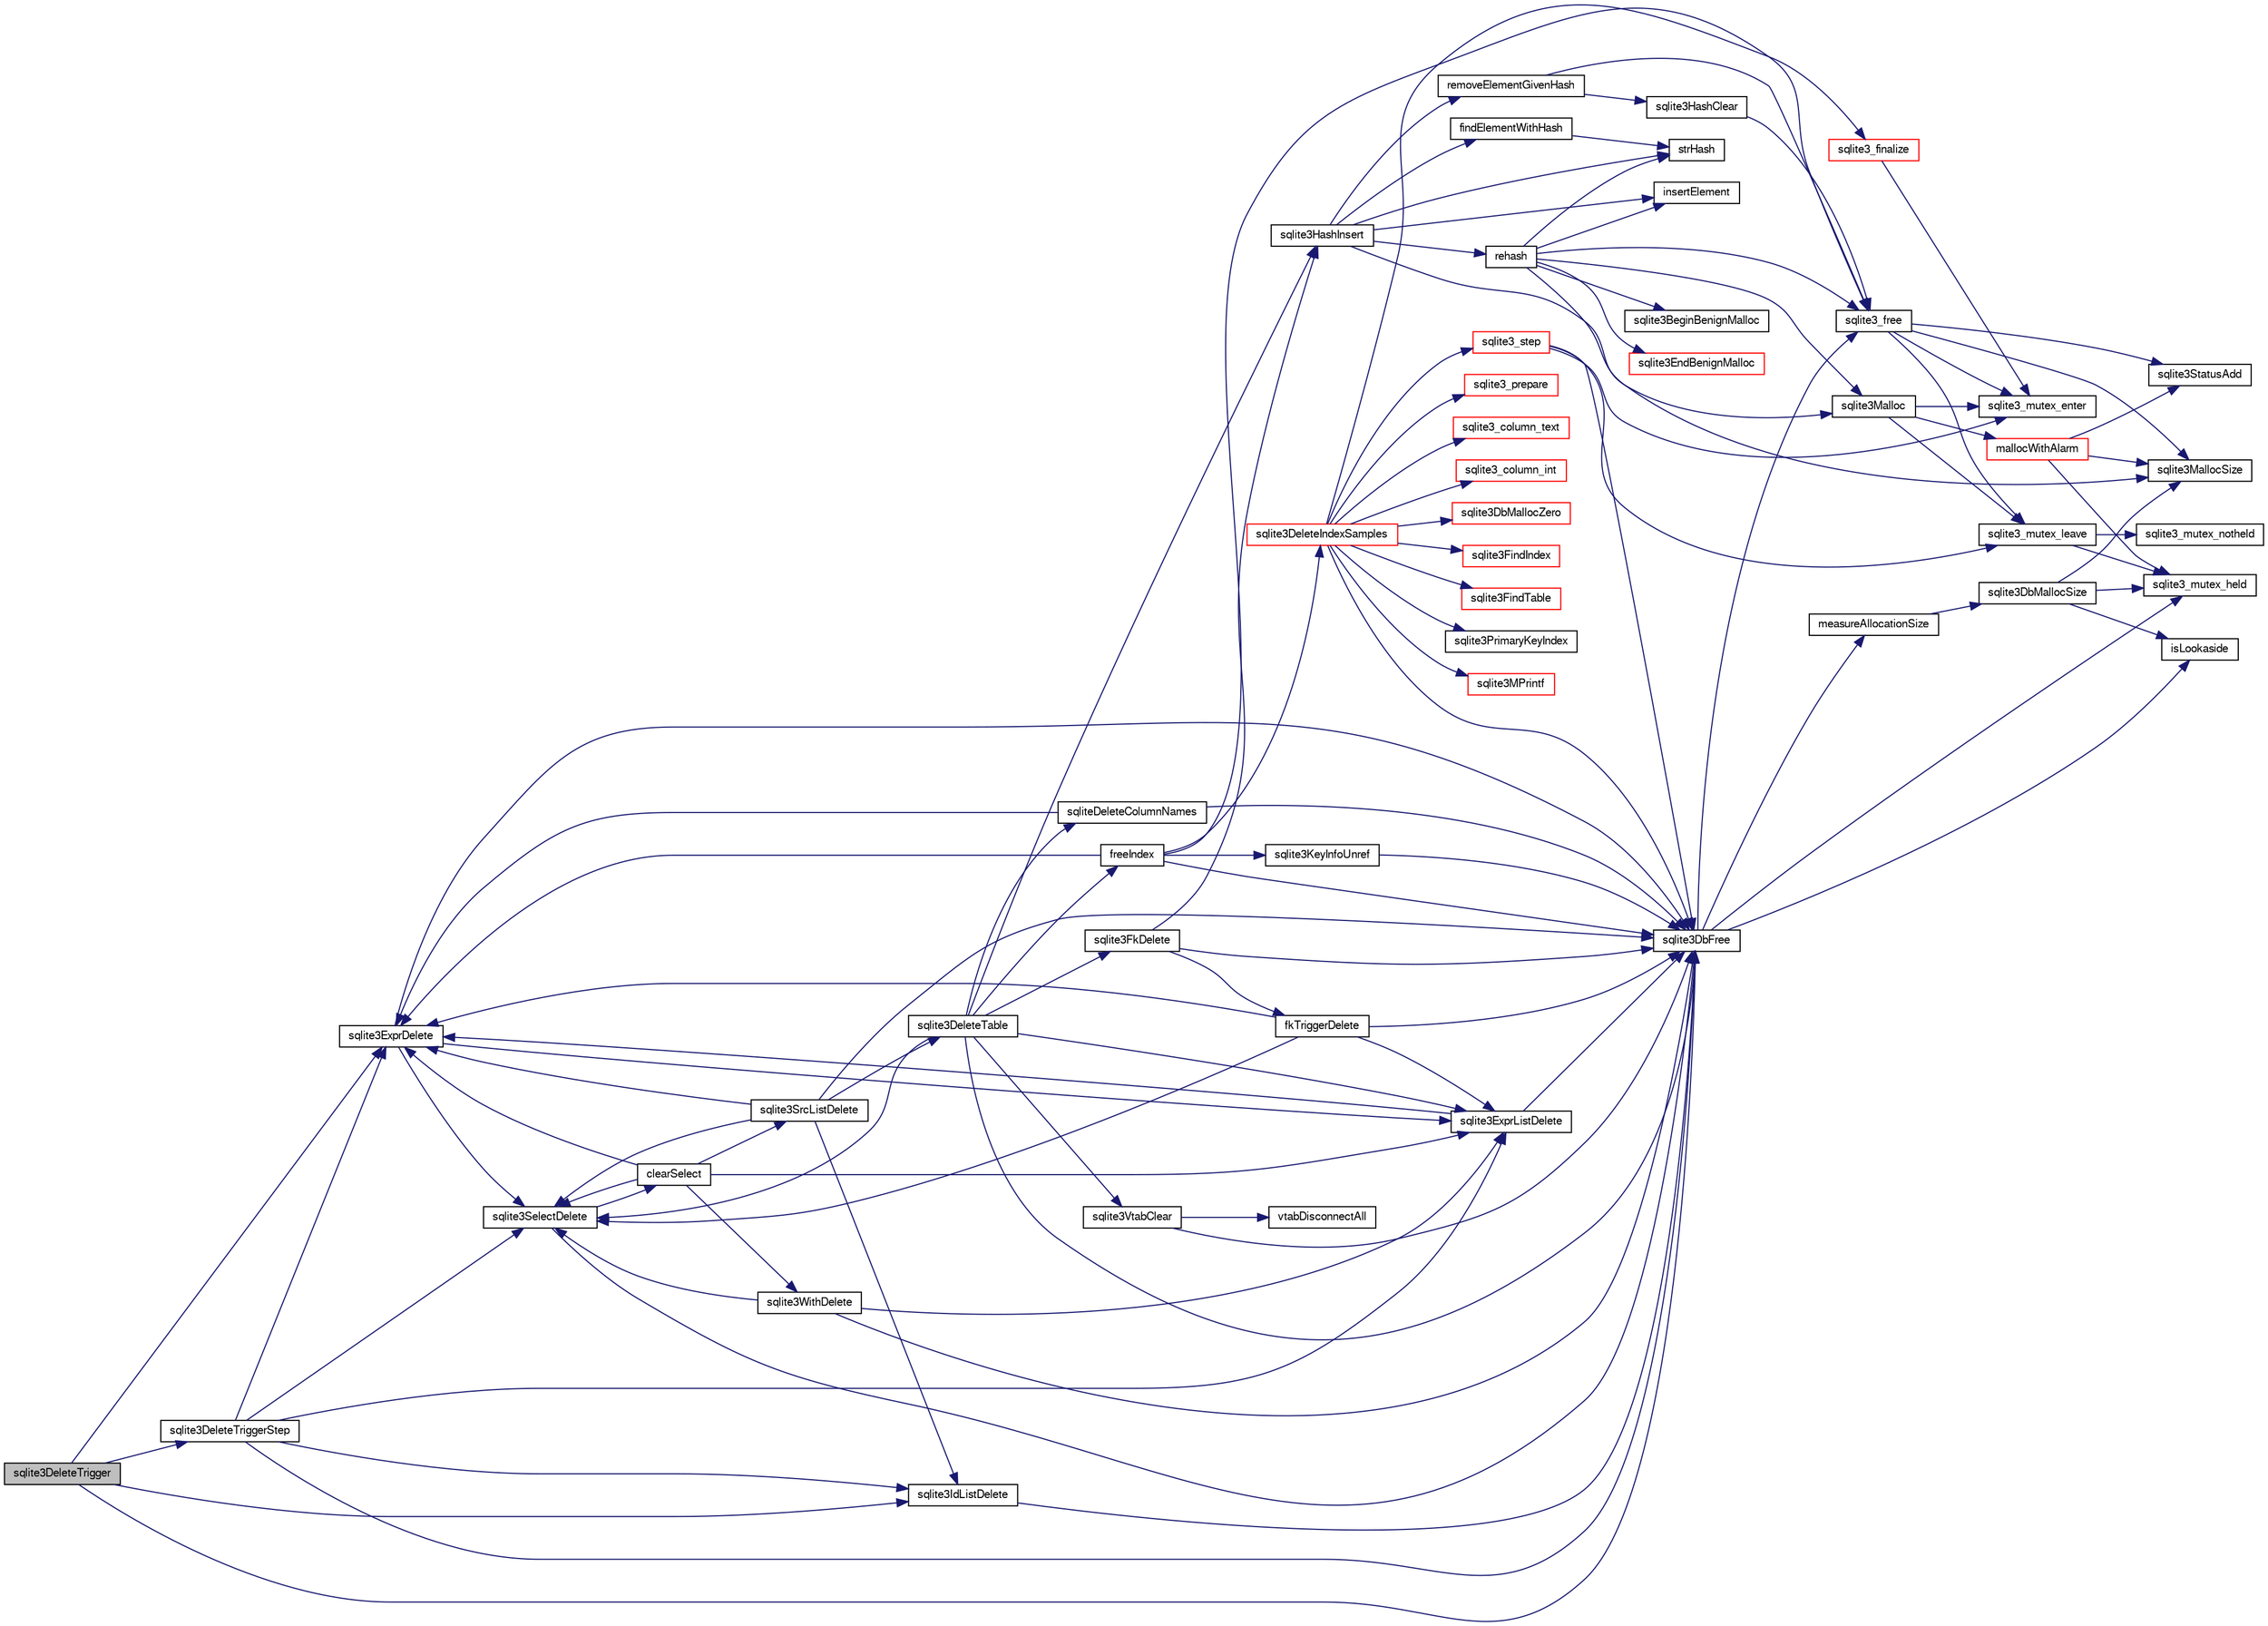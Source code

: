 digraph "sqlite3DeleteTrigger"
{
  edge [fontname="FreeSans",fontsize="10",labelfontname="FreeSans",labelfontsize="10"];
  node [fontname="FreeSans",fontsize="10",shape=record];
  rankdir="LR";
  Node498175 [label="sqlite3DeleteTrigger",height=0.2,width=0.4,color="black", fillcolor="grey75", style="filled", fontcolor="black"];
  Node498175 -> Node498176 [color="midnightblue",fontsize="10",style="solid",fontname="FreeSans"];
  Node498176 [label="sqlite3DeleteTriggerStep",height=0.2,width=0.4,color="black", fillcolor="white", style="filled",URL="$sqlite3_8c.html#a53f07c621cb9933a2287e26026abce8a"];
  Node498176 -> Node498177 [color="midnightblue",fontsize="10",style="solid",fontname="FreeSans"];
  Node498177 [label="sqlite3ExprDelete",height=0.2,width=0.4,color="black", fillcolor="white", style="filled",URL="$sqlite3_8c.html#ae4e21ab5918e0428fbaa9e615dceb309"];
  Node498177 -> Node498178 [color="midnightblue",fontsize="10",style="solid",fontname="FreeSans"];
  Node498178 [label="sqlite3DbFree",height=0.2,width=0.4,color="black", fillcolor="white", style="filled",URL="$sqlite3_8c.html#ac70ab821a6607b4a1b909582dc37a069"];
  Node498178 -> Node498179 [color="midnightblue",fontsize="10",style="solid",fontname="FreeSans"];
  Node498179 [label="sqlite3_mutex_held",height=0.2,width=0.4,color="black", fillcolor="white", style="filled",URL="$sqlite3_8c.html#acf77da68932b6bc163c5e68547ecc3e7"];
  Node498178 -> Node498180 [color="midnightblue",fontsize="10",style="solid",fontname="FreeSans"];
  Node498180 [label="measureAllocationSize",height=0.2,width=0.4,color="black", fillcolor="white", style="filled",URL="$sqlite3_8c.html#a45731e644a22fdb756e2b6337224217a"];
  Node498180 -> Node498181 [color="midnightblue",fontsize="10",style="solid",fontname="FreeSans"];
  Node498181 [label="sqlite3DbMallocSize",height=0.2,width=0.4,color="black", fillcolor="white", style="filled",URL="$sqlite3_8c.html#aa397e5a8a03495203a0767abf0a71f86"];
  Node498181 -> Node498182 [color="midnightblue",fontsize="10",style="solid",fontname="FreeSans"];
  Node498182 [label="sqlite3MallocSize",height=0.2,width=0.4,color="black", fillcolor="white", style="filled",URL="$sqlite3_8c.html#acf5d2a5f35270bafb050bd2def576955"];
  Node498181 -> Node498179 [color="midnightblue",fontsize="10",style="solid",fontname="FreeSans"];
  Node498181 -> Node498183 [color="midnightblue",fontsize="10",style="solid",fontname="FreeSans"];
  Node498183 [label="isLookaside",height=0.2,width=0.4,color="black", fillcolor="white", style="filled",URL="$sqlite3_8c.html#a770fa05ff9717b75e16f4d968a77b897"];
  Node498178 -> Node498183 [color="midnightblue",fontsize="10",style="solid",fontname="FreeSans"];
  Node498178 -> Node498184 [color="midnightblue",fontsize="10",style="solid",fontname="FreeSans"];
  Node498184 [label="sqlite3_free",height=0.2,width=0.4,color="black", fillcolor="white", style="filled",URL="$sqlite3_8c.html#a6552349e36a8a691af5487999ab09519"];
  Node498184 -> Node498185 [color="midnightblue",fontsize="10",style="solid",fontname="FreeSans"];
  Node498185 [label="sqlite3_mutex_enter",height=0.2,width=0.4,color="black", fillcolor="white", style="filled",URL="$sqlite3_8c.html#a1c12cde690bd89f104de5cbad12a6bf5"];
  Node498184 -> Node498186 [color="midnightblue",fontsize="10",style="solid",fontname="FreeSans"];
  Node498186 [label="sqlite3StatusAdd",height=0.2,width=0.4,color="black", fillcolor="white", style="filled",URL="$sqlite3_8c.html#afa029f93586aeab4cc85360905dae9cd"];
  Node498184 -> Node498182 [color="midnightblue",fontsize="10",style="solid",fontname="FreeSans"];
  Node498184 -> Node498187 [color="midnightblue",fontsize="10",style="solid",fontname="FreeSans"];
  Node498187 [label="sqlite3_mutex_leave",height=0.2,width=0.4,color="black", fillcolor="white", style="filled",URL="$sqlite3_8c.html#a5838d235601dbd3c1fa993555c6bcc93"];
  Node498187 -> Node498179 [color="midnightblue",fontsize="10",style="solid",fontname="FreeSans"];
  Node498187 -> Node498188 [color="midnightblue",fontsize="10",style="solid",fontname="FreeSans"];
  Node498188 [label="sqlite3_mutex_notheld",height=0.2,width=0.4,color="black", fillcolor="white", style="filled",URL="$sqlite3_8c.html#a83967c837c1c000d3b5adcfaa688f5dc"];
  Node498177 -> Node498189 [color="midnightblue",fontsize="10",style="solid",fontname="FreeSans"];
  Node498189 [label="sqlite3SelectDelete",height=0.2,width=0.4,color="black", fillcolor="white", style="filled",URL="$sqlite3_8c.html#a0f56959f0acac85496744f0d068854a0"];
  Node498189 -> Node498190 [color="midnightblue",fontsize="10",style="solid",fontname="FreeSans"];
  Node498190 [label="clearSelect",height=0.2,width=0.4,color="black", fillcolor="white", style="filled",URL="$sqlite3_8c.html#ac083bac4f2f02c26aa02fc24ca8c2dd9"];
  Node498190 -> Node498191 [color="midnightblue",fontsize="10",style="solid",fontname="FreeSans"];
  Node498191 [label="sqlite3ExprListDelete",height=0.2,width=0.4,color="black", fillcolor="white", style="filled",URL="$sqlite3_8c.html#ae9cd46eac81e86a04ed8c09b99fc3c10"];
  Node498191 -> Node498177 [color="midnightblue",fontsize="10",style="solid",fontname="FreeSans"];
  Node498191 -> Node498178 [color="midnightblue",fontsize="10",style="solid",fontname="FreeSans"];
  Node498190 -> Node498192 [color="midnightblue",fontsize="10",style="solid",fontname="FreeSans"];
  Node498192 [label="sqlite3SrcListDelete",height=0.2,width=0.4,color="black", fillcolor="white", style="filled",URL="$sqlite3_8c.html#acc250a3e5e7fd8889a16a9f28e3e7312"];
  Node498192 -> Node498178 [color="midnightblue",fontsize="10",style="solid",fontname="FreeSans"];
  Node498192 -> Node498193 [color="midnightblue",fontsize="10",style="solid",fontname="FreeSans"];
  Node498193 [label="sqlite3DeleteTable",height=0.2,width=0.4,color="black", fillcolor="white", style="filled",URL="$sqlite3_8c.html#a7fd3d507375a381a3807f92735318973"];
  Node498193 -> Node498194 [color="midnightblue",fontsize="10",style="solid",fontname="FreeSans"];
  Node498194 [label="sqlite3HashInsert",height=0.2,width=0.4,color="black", fillcolor="white", style="filled",URL="$sqlite3_8c.html#aebbc6c13b3c139d5f3463938f441da3d"];
  Node498194 -> Node498195 [color="midnightblue",fontsize="10",style="solid",fontname="FreeSans"];
  Node498195 [label="findElementWithHash",height=0.2,width=0.4,color="black", fillcolor="white", style="filled",URL="$sqlite3_8c.html#a75c0f574fa5d51702434c6e980d57d7f"];
  Node498195 -> Node498196 [color="midnightblue",fontsize="10",style="solid",fontname="FreeSans"];
  Node498196 [label="strHash",height=0.2,width=0.4,color="black", fillcolor="white", style="filled",URL="$sqlite3_8c.html#ad7193605dadc27cf291d54e15bdd011d"];
  Node498194 -> Node498197 [color="midnightblue",fontsize="10",style="solid",fontname="FreeSans"];
  Node498197 [label="removeElementGivenHash",height=0.2,width=0.4,color="black", fillcolor="white", style="filled",URL="$sqlite3_8c.html#a97ff4ac3846af0f8caf5426adfa2808a"];
  Node498197 -> Node498184 [color="midnightblue",fontsize="10",style="solid",fontname="FreeSans"];
  Node498197 -> Node498198 [color="midnightblue",fontsize="10",style="solid",fontname="FreeSans"];
  Node498198 [label="sqlite3HashClear",height=0.2,width=0.4,color="black", fillcolor="white", style="filled",URL="$sqlite3_8c.html#acc7a2dfa6603c59af14b3792fe463c73"];
  Node498198 -> Node498184 [color="midnightblue",fontsize="10",style="solid",fontname="FreeSans"];
  Node498194 -> Node498199 [color="midnightblue",fontsize="10",style="solid",fontname="FreeSans"];
  Node498199 [label="sqlite3Malloc",height=0.2,width=0.4,color="black", fillcolor="white", style="filled",URL="$sqlite3_8c.html#a361a2eaa846b1885f123abe46f5d8b2b"];
  Node498199 -> Node498185 [color="midnightblue",fontsize="10",style="solid",fontname="FreeSans"];
  Node498199 -> Node498200 [color="midnightblue",fontsize="10",style="solid",fontname="FreeSans"];
  Node498200 [label="mallocWithAlarm",height=0.2,width=0.4,color="red", fillcolor="white", style="filled",URL="$sqlite3_8c.html#ab070d5cf8e48ec8a6a43cf025d48598b"];
  Node498200 -> Node498179 [color="midnightblue",fontsize="10",style="solid",fontname="FreeSans"];
  Node498200 -> Node498182 [color="midnightblue",fontsize="10",style="solid",fontname="FreeSans"];
  Node498200 -> Node498186 [color="midnightblue",fontsize="10",style="solid",fontname="FreeSans"];
  Node498199 -> Node498187 [color="midnightblue",fontsize="10",style="solid",fontname="FreeSans"];
  Node498194 -> Node498204 [color="midnightblue",fontsize="10",style="solid",fontname="FreeSans"];
  Node498204 [label="rehash",height=0.2,width=0.4,color="black", fillcolor="white", style="filled",URL="$sqlite3_8c.html#a4851529638f6c7af16239ee6e2dcc628"];
  Node498204 -> Node498205 [color="midnightblue",fontsize="10",style="solid",fontname="FreeSans"];
  Node498205 [label="sqlite3BeginBenignMalloc",height=0.2,width=0.4,color="black", fillcolor="white", style="filled",URL="$sqlite3_8c.html#a3344c0e2b1b6df701a1cb326602fac14"];
  Node498204 -> Node498199 [color="midnightblue",fontsize="10",style="solid",fontname="FreeSans"];
  Node498204 -> Node498206 [color="midnightblue",fontsize="10",style="solid",fontname="FreeSans"];
  Node498206 [label="sqlite3EndBenignMalloc",height=0.2,width=0.4,color="red", fillcolor="white", style="filled",URL="$sqlite3_8c.html#a4582127cc64d483dc66c7acf9d8d8fbb"];
  Node498204 -> Node498184 [color="midnightblue",fontsize="10",style="solid",fontname="FreeSans"];
  Node498204 -> Node498182 [color="midnightblue",fontsize="10",style="solid",fontname="FreeSans"];
  Node498204 -> Node498196 [color="midnightblue",fontsize="10",style="solid",fontname="FreeSans"];
  Node498204 -> Node498471 [color="midnightblue",fontsize="10",style="solid",fontname="FreeSans"];
  Node498471 [label="insertElement",height=0.2,width=0.4,color="black", fillcolor="white", style="filled",URL="$sqlite3_8c.html#a011f717fc5c46f03d78bf81b6714e0ee"];
  Node498194 -> Node498196 [color="midnightblue",fontsize="10",style="solid",fontname="FreeSans"];
  Node498194 -> Node498471 [color="midnightblue",fontsize="10",style="solid",fontname="FreeSans"];
  Node498193 -> Node498472 [color="midnightblue",fontsize="10",style="solid",fontname="FreeSans"];
  Node498472 [label="freeIndex",height=0.2,width=0.4,color="black", fillcolor="white", style="filled",URL="$sqlite3_8c.html#a00907c99c18d5bcb9d0b38c077146c31"];
  Node498472 -> Node498473 [color="midnightblue",fontsize="10",style="solid",fontname="FreeSans"];
  Node498473 [label="sqlite3DeleteIndexSamples",height=0.2,width=0.4,color="red", fillcolor="white", style="filled",URL="$sqlite3_8c.html#aaeda0302fbf61397ec009f65bed047ef"];
  Node498473 -> Node498178 [color="midnightblue",fontsize="10",style="solid",fontname="FreeSans"];
  Node498473 -> Node498474 [color="midnightblue",fontsize="10",style="solid",fontname="FreeSans"];
  Node498474 [label="sqlite3FindIndex",height=0.2,width=0.4,color="red", fillcolor="white", style="filled",URL="$sqlite3_8c.html#a79fb99db8d0f914bb72dd374ae088512"];
  Node498473 -> Node498476 [color="midnightblue",fontsize="10",style="solid",fontname="FreeSans"];
  Node498476 [label="sqlite3FindTable",height=0.2,width=0.4,color="red", fillcolor="white", style="filled",URL="$sqlite3_8c.html#afa51dbee6173bf3a8a3df76b07cea789"];
  Node498473 -> Node498477 [color="midnightblue",fontsize="10",style="solid",fontname="FreeSans"];
  Node498477 [label="sqlite3PrimaryKeyIndex",height=0.2,width=0.4,color="black", fillcolor="white", style="filled",URL="$sqlite3_8c.html#af6edde3fbbd22a22b86ad32677fad95b"];
  Node498473 -> Node498452 [color="midnightblue",fontsize="10",style="solid",fontname="FreeSans"];
  Node498452 [label="sqlite3MPrintf",height=0.2,width=0.4,color="red", fillcolor="white", style="filled",URL="$sqlite3_8c.html#a208ef0df84e9778778804a19af03efea"];
  Node498473 -> Node498478 [color="midnightblue",fontsize="10",style="solid",fontname="FreeSans"];
  Node498478 [label="sqlite3_prepare",height=0.2,width=0.4,color="red", fillcolor="white", style="filled",URL="$sqlite3_8c.html#a8c39e7b9dbeff01f0a399b46d4b29f1c"];
  Node498473 -> Node498855 [color="midnightblue",fontsize="10",style="solid",fontname="FreeSans"];
  Node498855 [label="sqlite3_step",height=0.2,width=0.4,color="red", fillcolor="white", style="filled",URL="$sqlite3_8c.html#ac1e491ce36b7471eb28387f7d3c74334"];
  Node498855 -> Node498185 [color="midnightblue",fontsize="10",style="solid",fontname="FreeSans"];
  Node498855 -> Node498178 [color="midnightblue",fontsize="10",style="solid",fontname="FreeSans"];
  Node498855 -> Node498187 [color="midnightblue",fontsize="10",style="solid",fontname="FreeSans"];
  Node498473 -> Node499030 [color="midnightblue",fontsize="10",style="solid",fontname="FreeSans"];
  Node499030 [label="sqlite3_column_text",height=0.2,width=0.4,color="red", fillcolor="white", style="filled",URL="$sqlite3_8c.html#aee36f5eaf67b425ddf6f9b7a2004d018"];
  Node498473 -> Node499122 [color="midnightblue",fontsize="10",style="solid",fontname="FreeSans"];
  Node499122 [label="sqlite3_column_int",height=0.2,width=0.4,color="red", fillcolor="white", style="filled",URL="$sqlite3_8c.html#a6bd16f5b3266f473e37e8e3d4ebb4290"];
  Node498473 -> Node498402 [color="midnightblue",fontsize="10",style="solid",fontname="FreeSans"];
  Node498402 [label="sqlite3DbMallocZero",height=0.2,width=0.4,color="red", fillcolor="white", style="filled",URL="$sqlite3_8c.html#a49cfebac9d6067a03442c92af73f33e4"];
  Node498473 -> Node498848 [color="midnightblue",fontsize="10",style="solid",fontname="FreeSans"];
  Node498848 [label="sqlite3_finalize",height=0.2,width=0.4,color="red", fillcolor="white", style="filled",URL="$sqlite3_8c.html#a801195c0f771d40bb4be1e40f3b88945"];
  Node498848 -> Node498185 [color="midnightblue",fontsize="10",style="solid",fontname="FreeSans"];
  Node498472 -> Node498515 [color="midnightblue",fontsize="10",style="solid",fontname="FreeSans"];
  Node498515 [label="sqlite3KeyInfoUnref",height=0.2,width=0.4,color="black", fillcolor="white", style="filled",URL="$sqlite3_8c.html#ac94cc1874ab0865db1dbbefd3886ba4a"];
  Node498515 -> Node498178 [color="midnightblue",fontsize="10",style="solid",fontname="FreeSans"];
  Node498472 -> Node498177 [color="midnightblue",fontsize="10",style="solid",fontname="FreeSans"];
  Node498472 -> Node498178 [color="midnightblue",fontsize="10",style="solid",fontname="FreeSans"];
  Node498472 -> Node498184 [color="midnightblue",fontsize="10",style="solid",fontname="FreeSans"];
  Node498193 -> Node499125 [color="midnightblue",fontsize="10",style="solid",fontname="FreeSans"];
  Node499125 [label="sqlite3FkDelete",height=0.2,width=0.4,color="black", fillcolor="white", style="filled",URL="$sqlite3_8c.html#a59a33da6c4e11d3f99b15eafdc01f013"];
  Node499125 -> Node498194 [color="midnightblue",fontsize="10",style="solid",fontname="FreeSans"];
  Node499125 -> Node499126 [color="midnightblue",fontsize="10",style="solid",fontname="FreeSans"];
  Node499126 [label="fkTriggerDelete",height=0.2,width=0.4,color="black", fillcolor="white", style="filled",URL="$sqlite3_8c.html#a45e39c07b1ac453fc3ee0d8779da2cc1"];
  Node499126 -> Node498177 [color="midnightblue",fontsize="10",style="solid",fontname="FreeSans"];
  Node499126 -> Node498191 [color="midnightblue",fontsize="10",style="solid",fontname="FreeSans"];
  Node499126 -> Node498189 [color="midnightblue",fontsize="10",style="solid",fontname="FreeSans"];
  Node499126 -> Node498178 [color="midnightblue",fontsize="10",style="solid",fontname="FreeSans"];
  Node499125 -> Node498178 [color="midnightblue",fontsize="10",style="solid",fontname="FreeSans"];
  Node498193 -> Node499127 [color="midnightblue",fontsize="10",style="solid",fontname="FreeSans"];
  Node499127 [label="sqliteDeleteColumnNames",height=0.2,width=0.4,color="black", fillcolor="white", style="filled",URL="$sqlite3_8c.html#a30fd46bd85a745b908f382e5dd74c38a"];
  Node499127 -> Node498178 [color="midnightblue",fontsize="10",style="solid",fontname="FreeSans"];
  Node499127 -> Node498177 [color="midnightblue",fontsize="10",style="solid",fontname="FreeSans"];
  Node498193 -> Node498178 [color="midnightblue",fontsize="10",style="solid",fontname="FreeSans"];
  Node498193 -> Node498189 [color="midnightblue",fontsize="10",style="solid",fontname="FreeSans"];
  Node498193 -> Node498191 [color="midnightblue",fontsize="10",style="solid",fontname="FreeSans"];
  Node498193 -> Node499128 [color="midnightblue",fontsize="10",style="solid",fontname="FreeSans"];
  Node499128 [label="sqlite3VtabClear",height=0.2,width=0.4,color="black", fillcolor="white", style="filled",URL="$sqlite3_8c.html#a0690ffd2d2e58bd4ed1ce4f1e35c1ef1"];
  Node499128 -> Node499108 [color="midnightblue",fontsize="10",style="solid",fontname="FreeSans"];
  Node499108 [label="vtabDisconnectAll",height=0.2,width=0.4,color="black", fillcolor="white", style="filled",URL="$sqlite3_8c.html#aa3d5506c2557b3e090d8409b5ee27d29"];
  Node499128 -> Node498178 [color="midnightblue",fontsize="10",style="solid",fontname="FreeSans"];
  Node498192 -> Node498189 [color="midnightblue",fontsize="10",style="solid",fontname="FreeSans"];
  Node498192 -> Node498177 [color="midnightblue",fontsize="10",style="solid",fontname="FreeSans"];
  Node498192 -> Node498507 [color="midnightblue",fontsize="10",style="solid",fontname="FreeSans"];
  Node498507 [label="sqlite3IdListDelete",height=0.2,width=0.4,color="black", fillcolor="white", style="filled",URL="$sqlite3_8c.html#a38bea53ea789e86289ca600ff6010f73"];
  Node498507 -> Node498178 [color="midnightblue",fontsize="10",style="solid",fontname="FreeSans"];
  Node498190 -> Node498177 [color="midnightblue",fontsize="10",style="solid",fontname="FreeSans"];
  Node498190 -> Node498189 [color="midnightblue",fontsize="10",style="solid",fontname="FreeSans"];
  Node498190 -> Node498506 [color="midnightblue",fontsize="10",style="solid",fontname="FreeSans"];
  Node498506 [label="sqlite3WithDelete",height=0.2,width=0.4,color="black", fillcolor="white", style="filled",URL="$sqlite3_8c.html#a17d9ea3de76b5d740b422ea9b4fe3abb"];
  Node498506 -> Node498191 [color="midnightblue",fontsize="10",style="solid",fontname="FreeSans"];
  Node498506 -> Node498189 [color="midnightblue",fontsize="10",style="solid",fontname="FreeSans"];
  Node498506 -> Node498178 [color="midnightblue",fontsize="10",style="solid",fontname="FreeSans"];
  Node498189 -> Node498178 [color="midnightblue",fontsize="10",style="solid",fontname="FreeSans"];
  Node498177 -> Node498191 [color="midnightblue",fontsize="10",style="solid",fontname="FreeSans"];
  Node498176 -> Node498191 [color="midnightblue",fontsize="10",style="solid",fontname="FreeSans"];
  Node498176 -> Node498189 [color="midnightblue",fontsize="10",style="solid",fontname="FreeSans"];
  Node498176 -> Node498507 [color="midnightblue",fontsize="10",style="solid",fontname="FreeSans"];
  Node498176 -> Node498178 [color="midnightblue",fontsize="10",style="solid",fontname="FreeSans"];
  Node498175 -> Node498178 [color="midnightblue",fontsize="10",style="solid",fontname="FreeSans"];
  Node498175 -> Node498177 [color="midnightblue",fontsize="10",style="solid",fontname="FreeSans"];
  Node498175 -> Node498507 [color="midnightblue",fontsize="10",style="solid",fontname="FreeSans"];
}
